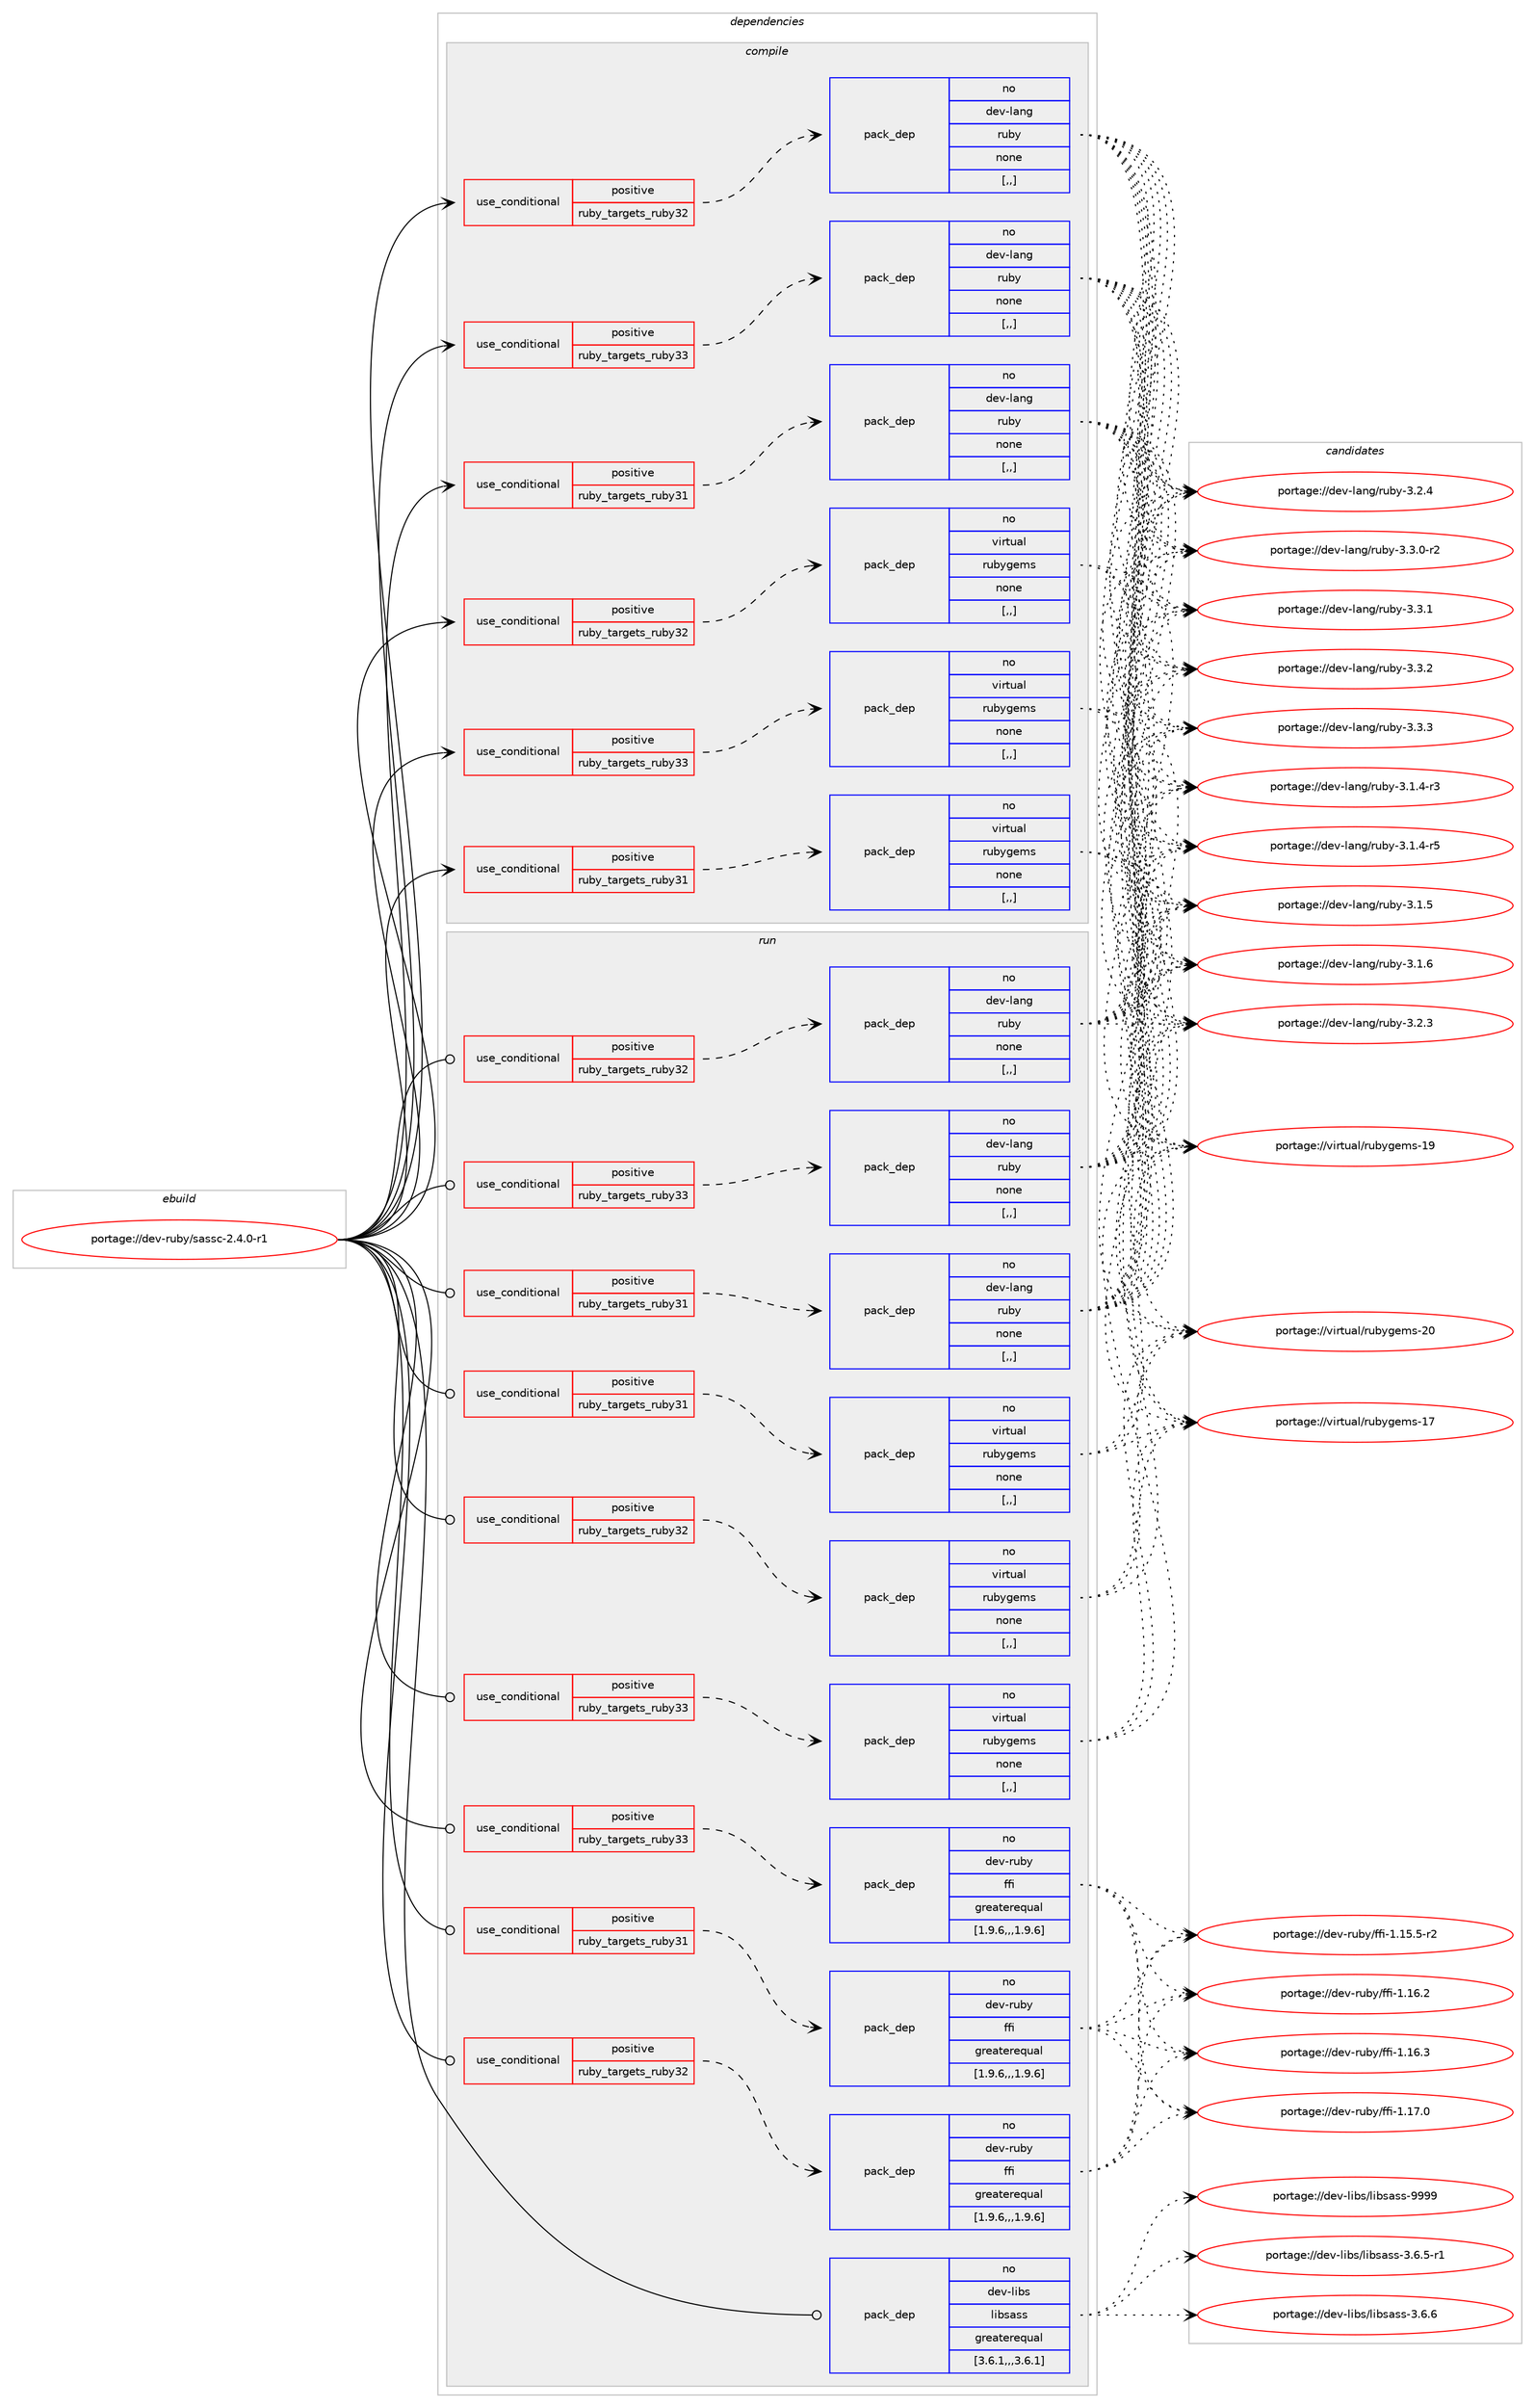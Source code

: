 digraph prolog {

# *************
# Graph options
# *************

newrank=true;
concentrate=true;
compound=true;
graph [rankdir=LR,fontname=Helvetica,fontsize=10,ranksep=1.5];#, ranksep=2.5, nodesep=0.2];
edge  [arrowhead=vee];
node  [fontname=Helvetica,fontsize=10];

# **********
# The ebuild
# **********

subgraph cluster_leftcol {
color=gray;
rank=same;
label=<<i>ebuild</i>>;
id [label="portage://dev-ruby/sassc-2.4.0-r1", color=red, width=4, href="../dev-ruby/sassc-2.4.0-r1.svg"];
}

# ****************
# The dependencies
# ****************

subgraph cluster_midcol {
color=gray;
label=<<i>dependencies</i>>;
subgraph cluster_compile {
fillcolor="#eeeeee";
style=filled;
label=<<i>compile</i>>;
subgraph cond54764 {
dependency198088 [label=<<TABLE BORDER="0" CELLBORDER="1" CELLSPACING="0" CELLPADDING="4"><TR><TD ROWSPAN="3" CELLPADDING="10">use_conditional</TD></TR><TR><TD>positive</TD></TR><TR><TD>ruby_targets_ruby31</TD></TR></TABLE>>, shape=none, color=red];
subgraph pack141957 {
dependency198089 [label=<<TABLE BORDER="0" CELLBORDER="1" CELLSPACING="0" CELLPADDING="4" WIDTH="220"><TR><TD ROWSPAN="6" CELLPADDING="30">pack_dep</TD></TR><TR><TD WIDTH="110">no</TD></TR><TR><TD>dev-lang</TD></TR><TR><TD>ruby</TD></TR><TR><TD>none</TD></TR><TR><TD>[,,]</TD></TR></TABLE>>, shape=none, color=blue];
}
dependency198088:e -> dependency198089:w [weight=20,style="dashed",arrowhead="vee"];
}
id:e -> dependency198088:w [weight=20,style="solid",arrowhead="vee"];
subgraph cond54765 {
dependency198090 [label=<<TABLE BORDER="0" CELLBORDER="1" CELLSPACING="0" CELLPADDING="4"><TR><TD ROWSPAN="3" CELLPADDING="10">use_conditional</TD></TR><TR><TD>positive</TD></TR><TR><TD>ruby_targets_ruby31</TD></TR></TABLE>>, shape=none, color=red];
subgraph pack141958 {
dependency198091 [label=<<TABLE BORDER="0" CELLBORDER="1" CELLSPACING="0" CELLPADDING="4" WIDTH="220"><TR><TD ROWSPAN="6" CELLPADDING="30">pack_dep</TD></TR><TR><TD WIDTH="110">no</TD></TR><TR><TD>virtual</TD></TR><TR><TD>rubygems</TD></TR><TR><TD>none</TD></TR><TR><TD>[,,]</TD></TR></TABLE>>, shape=none, color=blue];
}
dependency198090:e -> dependency198091:w [weight=20,style="dashed",arrowhead="vee"];
}
id:e -> dependency198090:w [weight=20,style="solid",arrowhead="vee"];
subgraph cond54766 {
dependency198092 [label=<<TABLE BORDER="0" CELLBORDER="1" CELLSPACING="0" CELLPADDING="4"><TR><TD ROWSPAN="3" CELLPADDING="10">use_conditional</TD></TR><TR><TD>positive</TD></TR><TR><TD>ruby_targets_ruby32</TD></TR></TABLE>>, shape=none, color=red];
subgraph pack141959 {
dependency198093 [label=<<TABLE BORDER="0" CELLBORDER="1" CELLSPACING="0" CELLPADDING="4" WIDTH="220"><TR><TD ROWSPAN="6" CELLPADDING="30">pack_dep</TD></TR><TR><TD WIDTH="110">no</TD></TR><TR><TD>dev-lang</TD></TR><TR><TD>ruby</TD></TR><TR><TD>none</TD></TR><TR><TD>[,,]</TD></TR></TABLE>>, shape=none, color=blue];
}
dependency198092:e -> dependency198093:w [weight=20,style="dashed",arrowhead="vee"];
}
id:e -> dependency198092:w [weight=20,style="solid",arrowhead="vee"];
subgraph cond54767 {
dependency198094 [label=<<TABLE BORDER="0" CELLBORDER="1" CELLSPACING="0" CELLPADDING="4"><TR><TD ROWSPAN="3" CELLPADDING="10">use_conditional</TD></TR><TR><TD>positive</TD></TR><TR><TD>ruby_targets_ruby32</TD></TR></TABLE>>, shape=none, color=red];
subgraph pack141960 {
dependency198095 [label=<<TABLE BORDER="0" CELLBORDER="1" CELLSPACING="0" CELLPADDING="4" WIDTH="220"><TR><TD ROWSPAN="6" CELLPADDING="30">pack_dep</TD></TR><TR><TD WIDTH="110">no</TD></TR><TR><TD>virtual</TD></TR><TR><TD>rubygems</TD></TR><TR><TD>none</TD></TR><TR><TD>[,,]</TD></TR></TABLE>>, shape=none, color=blue];
}
dependency198094:e -> dependency198095:w [weight=20,style="dashed",arrowhead="vee"];
}
id:e -> dependency198094:w [weight=20,style="solid",arrowhead="vee"];
subgraph cond54768 {
dependency198096 [label=<<TABLE BORDER="0" CELLBORDER="1" CELLSPACING="0" CELLPADDING="4"><TR><TD ROWSPAN="3" CELLPADDING="10">use_conditional</TD></TR><TR><TD>positive</TD></TR><TR><TD>ruby_targets_ruby33</TD></TR></TABLE>>, shape=none, color=red];
subgraph pack141961 {
dependency198097 [label=<<TABLE BORDER="0" CELLBORDER="1" CELLSPACING="0" CELLPADDING="4" WIDTH="220"><TR><TD ROWSPAN="6" CELLPADDING="30">pack_dep</TD></TR><TR><TD WIDTH="110">no</TD></TR><TR><TD>dev-lang</TD></TR><TR><TD>ruby</TD></TR><TR><TD>none</TD></TR><TR><TD>[,,]</TD></TR></TABLE>>, shape=none, color=blue];
}
dependency198096:e -> dependency198097:w [weight=20,style="dashed",arrowhead="vee"];
}
id:e -> dependency198096:w [weight=20,style="solid",arrowhead="vee"];
subgraph cond54769 {
dependency198098 [label=<<TABLE BORDER="0" CELLBORDER="1" CELLSPACING="0" CELLPADDING="4"><TR><TD ROWSPAN="3" CELLPADDING="10">use_conditional</TD></TR><TR><TD>positive</TD></TR><TR><TD>ruby_targets_ruby33</TD></TR></TABLE>>, shape=none, color=red];
subgraph pack141962 {
dependency198099 [label=<<TABLE BORDER="0" CELLBORDER="1" CELLSPACING="0" CELLPADDING="4" WIDTH="220"><TR><TD ROWSPAN="6" CELLPADDING="30">pack_dep</TD></TR><TR><TD WIDTH="110">no</TD></TR><TR><TD>virtual</TD></TR><TR><TD>rubygems</TD></TR><TR><TD>none</TD></TR><TR><TD>[,,]</TD></TR></TABLE>>, shape=none, color=blue];
}
dependency198098:e -> dependency198099:w [weight=20,style="dashed",arrowhead="vee"];
}
id:e -> dependency198098:w [weight=20,style="solid",arrowhead="vee"];
}
subgraph cluster_compileandrun {
fillcolor="#eeeeee";
style=filled;
label=<<i>compile and run</i>>;
}
subgraph cluster_run {
fillcolor="#eeeeee";
style=filled;
label=<<i>run</i>>;
subgraph cond54770 {
dependency198100 [label=<<TABLE BORDER="0" CELLBORDER="1" CELLSPACING="0" CELLPADDING="4"><TR><TD ROWSPAN="3" CELLPADDING="10">use_conditional</TD></TR><TR><TD>positive</TD></TR><TR><TD>ruby_targets_ruby31</TD></TR></TABLE>>, shape=none, color=red];
subgraph pack141963 {
dependency198101 [label=<<TABLE BORDER="0" CELLBORDER="1" CELLSPACING="0" CELLPADDING="4" WIDTH="220"><TR><TD ROWSPAN="6" CELLPADDING="30">pack_dep</TD></TR><TR><TD WIDTH="110">no</TD></TR><TR><TD>dev-lang</TD></TR><TR><TD>ruby</TD></TR><TR><TD>none</TD></TR><TR><TD>[,,]</TD></TR></TABLE>>, shape=none, color=blue];
}
dependency198100:e -> dependency198101:w [weight=20,style="dashed",arrowhead="vee"];
}
id:e -> dependency198100:w [weight=20,style="solid",arrowhead="odot"];
subgraph cond54771 {
dependency198102 [label=<<TABLE BORDER="0" CELLBORDER="1" CELLSPACING="0" CELLPADDING="4"><TR><TD ROWSPAN="3" CELLPADDING="10">use_conditional</TD></TR><TR><TD>positive</TD></TR><TR><TD>ruby_targets_ruby31</TD></TR></TABLE>>, shape=none, color=red];
subgraph pack141964 {
dependency198103 [label=<<TABLE BORDER="0" CELLBORDER="1" CELLSPACING="0" CELLPADDING="4" WIDTH="220"><TR><TD ROWSPAN="6" CELLPADDING="30">pack_dep</TD></TR><TR><TD WIDTH="110">no</TD></TR><TR><TD>dev-ruby</TD></TR><TR><TD>ffi</TD></TR><TR><TD>greaterequal</TD></TR><TR><TD>[1.9.6,,,1.9.6]</TD></TR></TABLE>>, shape=none, color=blue];
}
dependency198102:e -> dependency198103:w [weight=20,style="dashed",arrowhead="vee"];
}
id:e -> dependency198102:w [weight=20,style="solid",arrowhead="odot"];
subgraph cond54772 {
dependency198104 [label=<<TABLE BORDER="0" CELLBORDER="1" CELLSPACING="0" CELLPADDING="4"><TR><TD ROWSPAN="3" CELLPADDING="10">use_conditional</TD></TR><TR><TD>positive</TD></TR><TR><TD>ruby_targets_ruby31</TD></TR></TABLE>>, shape=none, color=red];
subgraph pack141965 {
dependency198105 [label=<<TABLE BORDER="0" CELLBORDER="1" CELLSPACING="0" CELLPADDING="4" WIDTH="220"><TR><TD ROWSPAN="6" CELLPADDING="30">pack_dep</TD></TR><TR><TD WIDTH="110">no</TD></TR><TR><TD>virtual</TD></TR><TR><TD>rubygems</TD></TR><TR><TD>none</TD></TR><TR><TD>[,,]</TD></TR></TABLE>>, shape=none, color=blue];
}
dependency198104:e -> dependency198105:w [weight=20,style="dashed",arrowhead="vee"];
}
id:e -> dependency198104:w [weight=20,style="solid",arrowhead="odot"];
subgraph cond54773 {
dependency198106 [label=<<TABLE BORDER="0" CELLBORDER="1" CELLSPACING="0" CELLPADDING="4"><TR><TD ROWSPAN="3" CELLPADDING="10">use_conditional</TD></TR><TR><TD>positive</TD></TR><TR><TD>ruby_targets_ruby32</TD></TR></TABLE>>, shape=none, color=red];
subgraph pack141966 {
dependency198107 [label=<<TABLE BORDER="0" CELLBORDER="1" CELLSPACING="0" CELLPADDING="4" WIDTH="220"><TR><TD ROWSPAN="6" CELLPADDING="30">pack_dep</TD></TR><TR><TD WIDTH="110">no</TD></TR><TR><TD>dev-lang</TD></TR><TR><TD>ruby</TD></TR><TR><TD>none</TD></TR><TR><TD>[,,]</TD></TR></TABLE>>, shape=none, color=blue];
}
dependency198106:e -> dependency198107:w [weight=20,style="dashed",arrowhead="vee"];
}
id:e -> dependency198106:w [weight=20,style="solid",arrowhead="odot"];
subgraph cond54774 {
dependency198108 [label=<<TABLE BORDER="0" CELLBORDER="1" CELLSPACING="0" CELLPADDING="4"><TR><TD ROWSPAN="3" CELLPADDING="10">use_conditional</TD></TR><TR><TD>positive</TD></TR><TR><TD>ruby_targets_ruby32</TD></TR></TABLE>>, shape=none, color=red];
subgraph pack141967 {
dependency198109 [label=<<TABLE BORDER="0" CELLBORDER="1" CELLSPACING="0" CELLPADDING="4" WIDTH="220"><TR><TD ROWSPAN="6" CELLPADDING="30">pack_dep</TD></TR><TR><TD WIDTH="110">no</TD></TR><TR><TD>dev-ruby</TD></TR><TR><TD>ffi</TD></TR><TR><TD>greaterequal</TD></TR><TR><TD>[1.9.6,,,1.9.6]</TD></TR></TABLE>>, shape=none, color=blue];
}
dependency198108:e -> dependency198109:w [weight=20,style="dashed",arrowhead="vee"];
}
id:e -> dependency198108:w [weight=20,style="solid",arrowhead="odot"];
subgraph cond54775 {
dependency198110 [label=<<TABLE BORDER="0" CELLBORDER="1" CELLSPACING="0" CELLPADDING="4"><TR><TD ROWSPAN="3" CELLPADDING="10">use_conditional</TD></TR><TR><TD>positive</TD></TR><TR><TD>ruby_targets_ruby32</TD></TR></TABLE>>, shape=none, color=red];
subgraph pack141968 {
dependency198111 [label=<<TABLE BORDER="0" CELLBORDER="1" CELLSPACING="0" CELLPADDING="4" WIDTH="220"><TR><TD ROWSPAN="6" CELLPADDING="30">pack_dep</TD></TR><TR><TD WIDTH="110">no</TD></TR><TR><TD>virtual</TD></TR><TR><TD>rubygems</TD></TR><TR><TD>none</TD></TR><TR><TD>[,,]</TD></TR></TABLE>>, shape=none, color=blue];
}
dependency198110:e -> dependency198111:w [weight=20,style="dashed",arrowhead="vee"];
}
id:e -> dependency198110:w [weight=20,style="solid",arrowhead="odot"];
subgraph cond54776 {
dependency198112 [label=<<TABLE BORDER="0" CELLBORDER="1" CELLSPACING="0" CELLPADDING="4"><TR><TD ROWSPAN="3" CELLPADDING="10">use_conditional</TD></TR><TR><TD>positive</TD></TR><TR><TD>ruby_targets_ruby33</TD></TR></TABLE>>, shape=none, color=red];
subgraph pack141969 {
dependency198113 [label=<<TABLE BORDER="0" CELLBORDER="1" CELLSPACING="0" CELLPADDING="4" WIDTH="220"><TR><TD ROWSPAN="6" CELLPADDING="30">pack_dep</TD></TR><TR><TD WIDTH="110">no</TD></TR><TR><TD>dev-lang</TD></TR><TR><TD>ruby</TD></TR><TR><TD>none</TD></TR><TR><TD>[,,]</TD></TR></TABLE>>, shape=none, color=blue];
}
dependency198112:e -> dependency198113:w [weight=20,style="dashed",arrowhead="vee"];
}
id:e -> dependency198112:w [weight=20,style="solid",arrowhead="odot"];
subgraph cond54777 {
dependency198114 [label=<<TABLE BORDER="0" CELLBORDER="1" CELLSPACING="0" CELLPADDING="4"><TR><TD ROWSPAN="3" CELLPADDING="10">use_conditional</TD></TR><TR><TD>positive</TD></TR><TR><TD>ruby_targets_ruby33</TD></TR></TABLE>>, shape=none, color=red];
subgraph pack141970 {
dependency198115 [label=<<TABLE BORDER="0" CELLBORDER="1" CELLSPACING="0" CELLPADDING="4" WIDTH="220"><TR><TD ROWSPAN="6" CELLPADDING="30">pack_dep</TD></TR><TR><TD WIDTH="110">no</TD></TR><TR><TD>dev-ruby</TD></TR><TR><TD>ffi</TD></TR><TR><TD>greaterequal</TD></TR><TR><TD>[1.9.6,,,1.9.6]</TD></TR></TABLE>>, shape=none, color=blue];
}
dependency198114:e -> dependency198115:w [weight=20,style="dashed",arrowhead="vee"];
}
id:e -> dependency198114:w [weight=20,style="solid",arrowhead="odot"];
subgraph cond54778 {
dependency198116 [label=<<TABLE BORDER="0" CELLBORDER="1" CELLSPACING="0" CELLPADDING="4"><TR><TD ROWSPAN="3" CELLPADDING="10">use_conditional</TD></TR><TR><TD>positive</TD></TR><TR><TD>ruby_targets_ruby33</TD></TR></TABLE>>, shape=none, color=red];
subgraph pack141971 {
dependency198117 [label=<<TABLE BORDER="0" CELLBORDER="1" CELLSPACING="0" CELLPADDING="4" WIDTH="220"><TR><TD ROWSPAN="6" CELLPADDING="30">pack_dep</TD></TR><TR><TD WIDTH="110">no</TD></TR><TR><TD>virtual</TD></TR><TR><TD>rubygems</TD></TR><TR><TD>none</TD></TR><TR><TD>[,,]</TD></TR></TABLE>>, shape=none, color=blue];
}
dependency198116:e -> dependency198117:w [weight=20,style="dashed",arrowhead="vee"];
}
id:e -> dependency198116:w [weight=20,style="solid",arrowhead="odot"];
subgraph pack141972 {
dependency198118 [label=<<TABLE BORDER="0" CELLBORDER="1" CELLSPACING="0" CELLPADDING="4" WIDTH="220"><TR><TD ROWSPAN="6" CELLPADDING="30">pack_dep</TD></TR><TR><TD WIDTH="110">no</TD></TR><TR><TD>dev-libs</TD></TR><TR><TD>libsass</TD></TR><TR><TD>greaterequal</TD></TR><TR><TD>[3.6.1,,,3.6.1]</TD></TR></TABLE>>, shape=none, color=blue];
}
id:e -> dependency198118:w [weight=20,style="solid",arrowhead="odot"];
}
}

# **************
# The candidates
# **************

subgraph cluster_choices {
rank=same;
color=gray;
label=<<i>candidates</i>>;

subgraph choice141957 {
color=black;
nodesep=1;
choice100101118451089711010347114117981214551464946524511451 [label="portage://dev-lang/ruby-3.1.4-r3", color=red, width=4,href="../dev-lang/ruby-3.1.4-r3.svg"];
choice100101118451089711010347114117981214551464946524511453 [label="portage://dev-lang/ruby-3.1.4-r5", color=red, width=4,href="../dev-lang/ruby-3.1.4-r5.svg"];
choice10010111845108971101034711411798121455146494653 [label="portage://dev-lang/ruby-3.1.5", color=red, width=4,href="../dev-lang/ruby-3.1.5.svg"];
choice10010111845108971101034711411798121455146494654 [label="portage://dev-lang/ruby-3.1.6", color=red, width=4,href="../dev-lang/ruby-3.1.6.svg"];
choice10010111845108971101034711411798121455146504651 [label="portage://dev-lang/ruby-3.2.3", color=red, width=4,href="../dev-lang/ruby-3.2.3.svg"];
choice10010111845108971101034711411798121455146504652 [label="portage://dev-lang/ruby-3.2.4", color=red, width=4,href="../dev-lang/ruby-3.2.4.svg"];
choice100101118451089711010347114117981214551465146484511450 [label="portage://dev-lang/ruby-3.3.0-r2", color=red, width=4,href="../dev-lang/ruby-3.3.0-r2.svg"];
choice10010111845108971101034711411798121455146514649 [label="portage://dev-lang/ruby-3.3.1", color=red, width=4,href="../dev-lang/ruby-3.3.1.svg"];
choice10010111845108971101034711411798121455146514650 [label="portage://dev-lang/ruby-3.3.2", color=red, width=4,href="../dev-lang/ruby-3.3.2.svg"];
choice10010111845108971101034711411798121455146514651 [label="portage://dev-lang/ruby-3.3.3", color=red, width=4,href="../dev-lang/ruby-3.3.3.svg"];
dependency198089:e -> choice100101118451089711010347114117981214551464946524511451:w [style=dotted,weight="100"];
dependency198089:e -> choice100101118451089711010347114117981214551464946524511453:w [style=dotted,weight="100"];
dependency198089:e -> choice10010111845108971101034711411798121455146494653:w [style=dotted,weight="100"];
dependency198089:e -> choice10010111845108971101034711411798121455146494654:w [style=dotted,weight="100"];
dependency198089:e -> choice10010111845108971101034711411798121455146504651:w [style=dotted,weight="100"];
dependency198089:e -> choice10010111845108971101034711411798121455146504652:w [style=dotted,weight="100"];
dependency198089:e -> choice100101118451089711010347114117981214551465146484511450:w [style=dotted,weight="100"];
dependency198089:e -> choice10010111845108971101034711411798121455146514649:w [style=dotted,weight="100"];
dependency198089:e -> choice10010111845108971101034711411798121455146514650:w [style=dotted,weight="100"];
dependency198089:e -> choice10010111845108971101034711411798121455146514651:w [style=dotted,weight="100"];
}
subgraph choice141958 {
color=black;
nodesep=1;
choice118105114116117971084711411798121103101109115454955 [label="portage://virtual/rubygems-17", color=red, width=4,href="../virtual/rubygems-17.svg"];
choice118105114116117971084711411798121103101109115454957 [label="portage://virtual/rubygems-19", color=red, width=4,href="../virtual/rubygems-19.svg"];
choice118105114116117971084711411798121103101109115455048 [label="portage://virtual/rubygems-20", color=red, width=4,href="../virtual/rubygems-20.svg"];
dependency198091:e -> choice118105114116117971084711411798121103101109115454955:w [style=dotted,weight="100"];
dependency198091:e -> choice118105114116117971084711411798121103101109115454957:w [style=dotted,weight="100"];
dependency198091:e -> choice118105114116117971084711411798121103101109115455048:w [style=dotted,weight="100"];
}
subgraph choice141959 {
color=black;
nodesep=1;
choice100101118451089711010347114117981214551464946524511451 [label="portage://dev-lang/ruby-3.1.4-r3", color=red, width=4,href="../dev-lang/ruby-3.1.4-r3.svg"];
choice100101118451089711010347114117981214551464946524511453 [label="portage://dev-lang/ruby-3.1.4-r5", color=red, width=4,href="../dev-lang/ruby-3.1.4-r5.svg"];
choice10010111845108971101034711411798121455146494653 [label="portage://dev-lang/ruby-3.1.5", color=red, width=4,href="../dev-lang/ruby-3.1.5.svg"];
choice10010111845108971101034711411798121455146494654 [label="portage://dev-lang/ruby-3.1.6", color=red, width=4,href="../dev-lang/ruby-3.1.6.svg"];
choice10010111845108971101034711411798121455146504651 [label="portage://dev-lang/ruby-3.2.3", color=red, width=4,href="../dev-lang/ruby-3.2.3.svg"];
choice10010111845108971101034711411798121455146504652 [label="portage://dev-lang/ruby-3.2.4", color=red, width=4,href="../dev-lang/ruby-3.2.4.svg"];
choice100101118451089711010347114117981214551465146484511450 [label="portage://dev-lang/ruby-3.3.0-r2", color=red, width=4,href="../dev-lang/ruby-3.3.0-r2.svg"];
choice10010111845108971101034711411798121455146514649 [label="portage://dev-lang/ruby-3.3.1", color=red, width=4,href="../dev-lang/ruby-3.3.1.svg"];
choice10010111845108971101034711411798121455146514650 [label="portage://dev-lang/ruby-3.3.2", color=red, width=4,href="../dev-lang/ruby-3.3.2.svg"];
choice10010111845108971101034711411798121455146514651 [label="portage://dev-lang/ruby-3.3.3", color=red, width=4,href="../dev-lang/ruby-3.3.3.svg"];
dependency198093:e -> choice100101118451089711010347114117981214551464946524511451:w [style=dotted,weight="100"];
dependency198093:e -> choice100101118451089711010347114117981214551464946524511453:w [style=dotted,weight="100"];
dependency198093:e -> choice10010111845108971101034711411798121455146494653:w [style=dotted,weight="100"];
dependency198093:e -> choice10010111845108971101034711411798121455146494654:w [style=dotted,weight="100"];
dependency198093:e -> choice10010111845108971101034711411798121455146504651:w [style=dotted,weight="100"];
dependency198093:e -> choice10010111845108971101034711411798121455146504652:w [style=dotted,weight="100"];
dependency198093:e -> choice100101118451089711010347114117981214551465146484511450:w [style=dotted,weight="100"];
dependency198093:e -> choice10010111845108971101034711411798121455146514649:w [style=dotted,weight="100"];
dependency198093:e -> choice10010111845108971101034711411798121455146514650:w [style=dotted,weight="100"];
dependency198093:e -> choice10010111845108971101034711411798121455146514651:w [style=dotted,weight="100"];
}
subgraph choice141960 {
color=black;
nodesep=1;
choice118105114116117971084711411798121103101109115454955 [label="portage://virtual/rubygems-17", color=red, width=4,href="../virtual/rubygems-17.svg"];
choice118105114116117971084711411798121103101109115454957 [label="portage://virtual/rubygems-19", color=red, width=4,href="../virtual/rubygems-19.svg"];
choice118105114116117971084711411798121103101109115455048 [label="portage://virtual/rubygems-20", color=red, width=4,href="../virtual/rubygems-20.svg"];
dependency198095:e -> choice118105114116117971084711411798121103101109115454955:w [style=dotted,weight="100"];
dependency198095:e -> choice118105114116117971084711411798121103101109115454957:w [style=dotted,weight="100"];
dependency198095:e -> choice118105114116117971084711411798121103101109115455048:w [style=dotted,weight="100"];
}
subgraph choice141961 {
color=black;
nodesep=1;
choice100101118451089711010347114117981214551464946524511451 [label="portage://dev-lang/ruby-3.1.4-r3", color=red, width=4,href="../dev-lang/ruby-3.1.4-r3.svg"];
choice100101118451089711010347114117981214551464946524511453 [label="portage://dev-lang/ruby-3.1.4-r5", color=red, width=4,href="../dev-lang/ruby-3.1.4-r5.svg"];
choice10010111845108971101034711411798121455146494653 [label="portage://dev-lang/ruby-3.1.5", color=red, width=4,href="../dev-lang/ruby-3.1.5.svg"];
choice10010111845108971101034711411798121455146494654 [label="portage://dev-lang/ruby-3.1.6", color=red, width=4,href="../dev-lang/ruby-3.1.6.svg"];
choice10010111845108971101034711411798121455146504651 [label="portage://dev-lang/ruby-3.2.3", color=red, width=4,href="../dev-lang/ruby-3.2.3.svg"];
choice10010111845108971101034711411798121455146504652 [label="portage://dev-lang/ruby-3.2.4", color=red, width=4,href="../dev-lang/ruby-3.2.4.svg"];
choice100101118451089711010347114117981214551465146484511450 [label="portage://dev-lang/ruby-3.3.0-r2", color=red, width=4,href="../dev-lang/ruby-3.3.0-r2.svg"];
choice10010111845108971101034711411798121455146514649 [label="portage://dev-lang/ruby-3.3.1", color=red, width=4,href="../dev-lang/ruby-3.3.1.svg"];
choice10010111845108971101034711411798121455146514650 [label="portage://dev-lang/ruby-3.3.2", color=red, width=4,href="../dev-lang/ruby-3.3.2.svg"];
choice10010111845108971101034711411798121455146514651 [label="portage://dev-lang/ruby-3.3.3", color=red, width=4,href="../dev-lang/ruby-3.3.3.svg"];
dependency198097:e -> choice100101118451089711010347114117981214551464946524511451:w [style=dotted,weight="100"];
dependency198097:e -> choice100101118451089711010347114117981214551464946524511453:w [style=dotted,weight="100"];
dependency198097:e -> choice10010111845108971101034711411798121455146494653:w [style=dotted,weight="100"];
dependency198097:e -> choice10010111845108971101034711411798121455146494654:w [style=dotted,weight="100"];
dependency198097:e -> choice10010111845108971101034711411798121455146504651:w [style=dotted,weight="100"];
dependency198097:e -> choice10010111845108971101034711411798121455146504652:w [style=dotted,weight="100"];
dependency198097:e -> choice100101118451089711010347114117981214551465146484511450:w [style=dotted,weight="100"];
dependency198097:e -> choice10010111845108971101034711411798121455146514649:w [style=dotted,weight="100"];
dependency198097:e -> choice10010111845108971101034711411798121455146514650:w [style=dotted,weight="100"];
dependency198097:e -> choice10010111845108971101034711411798121455146514651:w [style=dotted,weight="100"];
}
subgraph choice141962 {
color=black;
nodesep=1;
choice118105114116117971084711411798121103101109115454955 [label="portage://virtual/rubygems-17", color=red, width=4,href="../virtual/rubygems-17.svg"];
choice118105114116117971084711411798121103101109115454957 [label="portage://virtual/rubygems-19", color=red, width=4,href="../virtual/rubygems-19.svg"];
choice118105114116117971084711411798121103101109115455048 [label="portage://virtual/rubygems-20", color=red, width=4,href="../virtual/rubygems-20.svg"];
dependency198099:e -> choice118105114116117971084711411798121103101109115454955:w [style=dotted,weight="100"];
dependency198099:e -> choice118105114116117971084711411798121103101109115454957:w [style=dotted,weight="100"];
dependency198099:e -> choice118105114116117971084711411798121103101109115455048:w [style=dotted,weight="100"];
}
subgraph choice141963 {
color=black;
nodesep=1;
choice100101118451089711010347114117981214551464946524511451 [label="portage://dev-lang/ruby-3.1.4-r3", color=red, width=4,href="../dev-lang/ruby-3.1.4-r3.svg"];
choice100101118451089711010347114117981214551464946524511453 [label="portage://dev-lang/ruby-3.1.4-r5", color=red, width=4,href="../dev-lang/ruby-3.1.4-r5.svg"];
choice10010111845108971101034711411798121455146494653 [label="portage://dev-lang/ruby-3.1.5", color=red, width=4,href="../dev-lang/ruby-3.1.5.svg"];
choice10010111845108971101034711411798121455146494654 [label="portage://dev-lang/ruby-3.1.6", color=red, width=4,href="../dev-lang/ruby-3.1.6.svg"];
choice10010111845108971101034711411798121455146504651 [label="portage://dev-lang/ruby-3.2.3", color=red, width=4,href="../dev-lang/ruby-3.2.3.svg"];
choice10010111845108971101034711411798121455146504652 [label="portage://dev-lang/ruby-3.2.4", color=red, width=4,href="../dev-lang/ruby-3.2.4.svg"];
choice100101118451089711010347114117981214551465146484511450 [label="portage://dev-lang/ruby-3.3.0-r2", color=red, width=4,href="../dev-lang/ruby-3.3.0-r2.svg"];
choice10010111845108971101034711411798121455146514649 [label="portage://dev-lang/ruby-3.3.1", color=red, width=4,href="../dev-lang/ruby-3.3.1.svg"];
choice10010111845108971101034711411798121455146514650 [label="portage://dev-lang/ruby-3.3.2", color=red, width=4,href="../dev-lang/ruby-3.3.2.svg"];
choice10010111845108971101034711411798121455146514651 [label="portage://dev-lang/ruby-3.3.3", color=red, width=4,href="../dev-lang/ruby-3.3.3.svg"];
dependency198101:e -> choice100101118451089711010347114117981214551464946524511451:w [style=dotted,weight="100"];
dependency198101:e -> choice100101118451089711010347114117981214551464946524511453:w [style=dotted,weight="100"];
dependency198101:e -> choice10010111845108971101034711411798121455146494653:w [style=dotted,weight="100"];
dependency198101:e -> choice10010111845108971101034711411798121455146494654:w [style=dotted,weight="100"];
dependency198101:e -> choice10010111845108971101034711411798121455146504651:w [style=dotted,weight="100"];
dependency198101:e -> choice10010111845108971101034711411798121455146504652:w [style=dotted,weight="100"];
dependency198101:e -> choice100101118451089711010347114117981214551465146484511450:w [style=dotted,weight="100"];
dependency198101:e -> choice10010111845108971101034711411798121455146514649:w [style=dotted,weight="100"];
dependency198101:e -> choice10010111845108971101034711411798121455146514650:w [style=dotted,weight="100"];
dependency198101:e -> choice10010111845108971101034711411798121455146514651:w [style=dotted,weight="100"];
}
subgraph choice141964 {
color=black;
nodesep=1;
choice100101118451141179812147102102105454946495346534511450 [label="portage://dev-ruby/ffi-1.15.5-r2", color=red, width=4,href="../dev-ruby/ffi-1.15.5-r2.svg"];
choice10010111845114117981214710210210545494649544650 [label="portage://dev-ruby/ffi-1.16.2", color=red, width=4,href="../dev-ruby/ffi-1.16.2.svg"];
choice10010111845114117981214710210210545494649544651 [label="portage://dev-ruby/ffi-1.16.3", color=red, width=4,href="../dev-ruby/ffi-1.16.3.svg"];
choice10010111845114117981214710210210545494649554648 [label="portage://dev-ruby/ffi-1.17.0", color=red, width=4,href="../dev-ruby/ffi-1.17.0.svg"];
dependency198103:e -> choice100101118451141179812147102102105454946495346534511450:w [style=dotted,weight="100"];
dependency198103:e -> choice10010111845114117981214710210210545494649544650:w [style=dotted,weight="100"];
dependency198103:e -> choice10010111845114117981214710210210545494649544651:w [style=dotted,weight="100"];
dependency198103:e -> choice10010111845114117981214710210210545494649554648:w [style=dotted,weight="100"];
}
subgraph choice141965 {
color=black;
nodesep=1;
choice118105114116117971084711411798121103101109115454955 [label="portage://virtual/rubygems-17", color=red, width=4,href="../virtual/rubygems-17.svg"];
choice118105114116117971084711411798121103101109115454957 [label="portage://virtual/rubygems-19", color=red, width=4,href="../virtual/rubygems-19.svg"];
choice118105114116117971084711411798121103101109115455048 [label="portage://virtual/rubygems-20", color=red, width=4,href="../virtual/rubygems-20.svg"];
dependency198105:e -> choice118105114116117971084711411798121103101109115454955:w [style=dotted,weight="100"];
dependency198105:e -> choice118105114116117971084711411798121103101109115454957:w [style=dotted,weight="100"];
dependency198105:e -> choice118105114116117971084711411798121103101109115455048:w [style=dotted,weight="100"];
}
subgraph choice141966 {
color=black;
nodesep=1;
choice100101118451089711010347114117981214551464946524511451 [label="portage://dev-lang/ruby-3.1.4-r3", color=red, width=4,href="../dev-lang/ruby-3.1.4-r3.svg"];
choice100101118451089711010347114117981214551464946524511453 [label="portage://dev-lang/ruby-3.1.4-r5", color=red, width=4,href="../dev-lang/ruby-3.1.4-r5.svg"];
choice10010111845108971101034711411798121455146494653 [label="portage://dev-lang/ruby-3.1.5", color=red, width=4,href="../dev-lang/ruby-3.1.5.svg"];
choice10010111845108971101034711411798121455146494654 [label="portage://dev-lang/ruby-3.1.6", color=red, width=4,href="../dev-lang/ruby-3.1.6.svg"];
choice10010111845108971101034711411798121455146504651 [label="portage://dev-lang/ruby-3.2.3", color=red, width=4,href="../dev-lang/ruby-3.2.3.svg"];
choice10010111845108971101034711411798121455146504652 [label="portage://dev-lang/ruby-3.2.4", color=red, width=4,href="../dev-lang/ruby-3.2.4.svg"];
choice100101118451089711010347114117981214551465146484511450 [label="portage://dev-lang/ruby-3.3.0-r2", color=red, width=4,href="../dev-lang/ruby-3.3.0-r2.svg"];
choice10010111845108971101034711411798121455146514649 [label="portage://dev-lang/ruby-3.3.1", color=red, width=4,href="../dev-lang/ruby-3.3.1.svg"];
choice10010111845108971101034711411798121455146514650 [label="portage://dev-lang/ruby-3.3.2", color=red, width=4,href="../dev-lang/ruby-3.3.2.svg"];
choice10010111845108971101034711411798121455146514651 [label="portage://dev-lang/ruby-3.3.3", color=red, width=4,href="../dev-lang/ruby-3.3.3.svg"];
dependency198107:e -> choice100101118451089711010347114117981214551464946524511451:w [style=dotted,weight="100"];
dependency198107:e -> choice100101118451089711010347114117981214551464946524511453:w [style=dotted,weight="100"];
dependency198107:e -> choice10010111845108971101034711411798121455146494653:w [style=dotted,weight="100"];
dependency198107:e -> choice10010111845108971101034711411798121455146494654:w [style=dotted,weight="100"];
dependency198107:e -> choice10010111845108971101034711411798121455146504651:w [style=dotted,weight="100"];
dependency198107:e -> choice10010111845108971101034711411798121455146504652:w [style=dotted,weight="100"];
dependency198107:e -> choice100101118451089711010347114117981214551465146484511450:w [style=dotted,weight="100"];
dependency198107:e -> choice10010111845108971101034711411798121455146514649:w [style=dotted,weight="100"];
dependency198107:e -> choice10010111845108971101034711411798121455146514650:w [style=dotted,weight="100"];
dependency198107:e -> choice10010111845108971101034711411798121455146514651:w [style=dotted,weight="100"];
}
subgraph choice141967 {
color=black;
nodesep=1;
choice100101118451141179812147102102105454946495346534511450 [label="portage://dev-ruby/ffi-1.15.5-r2", color=red, width=4,href="../dev-ruby/ffi-1.15.5-r2.svg"];
choice10010111845114117981214710210210545494649544650 [label="portage://dev-ruby/ffi-1.16.2", color=red, width=4,href="../dev-ruby/ffi-1.16.2.svg"];
choice10010111845114117981214710210210545494649544651 [label="portage://dev-ruby/ffi-1.16.3", color=red, width=4,href="../dev-ruby/ffi-1.16.3.svg"];
choice10010111845114117981214710210210545494649554648 [label="portage://dev-ruby/ffi-1.17.0", color=red, width=4,href="../dev-ruby/ffi-1.17.0.svg"];
dependency198109:e -> choice100101118451141179812147102102105454946495346534511450:w [style=dotted,weight="100"];
dependency198109:e -> choice10010111845114117981214710210210545494649544650:w [style=dotted,weight="100"];
dependency198109:e -> choice10010111845114117981214710210210545494649544651:w [style=dotted,weight="100"];
dependency198109:e -> choice10010111845114117981214710210210545494649554648:w [style=dotted,weight="100"];
}
subgraph choice141968 {
color=black;
nodesep=1;
choice118105114116117971084711411798121103101109115454955 [label="portage://virtual/rubygems-17", color=red, width=4,href="../virtual/rubygems-17.svg"];
choice118105114116117971084711411798121103101109115454957 [label="portage://virtual/rubygems-19", color=red, width=4,href="../virtual/rubygems-19.svg"];
choice118105114116117971084711411798121103101109115455048 [label="portage://virtual/rubygems-20", color=red, width=4,href="../virtual/rubygems-20.svg"];
dependency198111:e -> choice118105114116117971084711411798121103101109115454955:w [style=dotted,weight="100"];
dependency198111:e -> choice118105114116117971084711411798121103101109115454957:w [style=dotted,weight="100"];
dependency198111:e -> choice118105114116117971084711411798121103101109115455048:w [style=dotted,weight="100"];
}
subgraph choice141969 {
color=black;
nodesep=1;
choice100101118451089711010347114117981214551464946524511451 [label="portage://dev-lang/ruby-3.1.4-r3", color=red, width=4,href="../dev-lang/ruby-3.1.4-r3.svg"];
choice100101118451089711010347114117981214551464946524511453 [label="portage://dev-lang/ruby-3.1.4-r5", color=red, width=4,href="../dev-lang/ruby-3.1.4-r5.svg"];
choice10010111845108971101034711411798121455146494653 [label="portage://dev-lang/ruby-3.1.5", color=red, width=4,href="../dev-lang/ruby-3.1.5.svg"];
choice10010111845108971101034711411798121455146494654 [label="portage://dev-lang/ruby-3.1.6", color=red, width=4,href="../dev-lang/ruby-3.1.6.svg"];
choice10010111845108971101034711411798121455146504651 [label="portage://dev-lang/ruby-3.2.3", color=red, width=4,href="../dev-lang/ruby-3.2.3.svg"];
choice10010111845108971101034711411798121455146504652 [label="portage://dev-lang/ruby-3.2.4", color=red, width=4,href="../dev-lang/ruby-3.2.4.svg"];
choice100101118451089711010347114117981214551465146484511450 [label="portage://dev-lang/ruby-3.3.0-r2", color=red, width=4,href="../dev-lang/ruby-3.3.0-r2.svg"];
choice10010111845108971101034711411798121455146514649 [label="portage://dev-lang/ruby-3.3.1", color=red, width=4,href="../dev-lang/ruby-3.3.1.svg"];
choice10010111845108971101034711411798121455146514650 [label="portage://dev-lang/ruby-3.3.2", color=red, width=4,href="../dev-lang/ruby-3.3.2.svg"];
choice10010111845108971101034711411798121455146514651 [label="portage://dev-lang/ruby-3.3.3", color=red, width=4,href="../dev-lang/ruby-3.3.3.svg"];
dependency198113:e -> choice100101118451089711010347114117981214551464946524511451:w [style=dotted,weight="100"];
dependency198113:e -> choice100101118451089711010347114117981214551464946524511453:w [style=dotted,weight="100"];
dependency198113:e -> choice10010111845108971101034711411798121455146494653:w [style=dotted,weight="100"];
dependency198113:e -> choice10010111845108971101034711411798121455146494654:w [style=dotted,weight="100"];
dependency198113:e -> choice10010111845108971101034711411798121455146504651:w [style=dotted,weight="100"];
dependency198113:e -> choice10010111845108971101034711411798121455146504652:w [style=dotted,weight="100"];
dependency198113:e -> choice100101118451089711010347114117981214551465146484511450:w [style=dotted,weight="100"];
dependency198113:e -> choice10010111845108971101034711411798121455146514649:w [style=dotted,weight="100"];
dependency198113:e -> choice10010111845108971101034711411798121455146514650:w [style=dotted,weight="100"];
dependency198113:e -> choice10010111845108971101034711411798121455146514651:w [style=dotted,weight="100"];
}
subgraph choice141970 {
color=black;
nodesep=1;
choice100101118451141179812147102102105454946495346534511450 [label="portage://dev-ruby/ffi-1.15.5-r2", color=red, width=4,href="../dev-ruby/ffi-1.15.5-r2.svg"];
choice10010111845114117981214710210210545494649544650 [label="portage://dev-ruby/ffi-1.16.2", color=red, width=4,href="../dev-ruby/ffi-1.16.2.svg"];
choice10010111845114117981214710210210545494649544651 [label="portage://dev-ruby/ffi-1.16.3", color=red, width=4,href="../dev-ruby/ffi-1.16.3.svg"];
choice10010111845114117981214710210210545494649554648 [label="portage://dev-ruby/ffi-1.17.0", color=red, width=4,href="../dev-ruby/ffi-1.17.0.svg"];
dependency198115:e -> choice100101118451141179812147102102105454946495346534511450:w [style=dotted,weight="100"];
dependency198115:e -> choice10010111845114117981214710210210545494649544650:w [style=dotted,weight="100"];
dependency198115:e -> choice10010111845114117981214710210210545494649544651:w [style=dotted,weight="100"];
dependency198115:e -> choice10010111845114117981214710210210545494649554648:w [style=dotted,weight="100"];
}
subgraph choice141971 {
color=black;
nodesep=1;
choice118105114116117971084711411798121103101109115454955 [label="portage://virtual/rubygems-17", color=red, width=4,href="../virtual/rubygems-17.svg"];
choice118105114116117971084711411798121103101109115454957 [label="portage://virtual/rubygems-19", color=red, width=4,href="../virtual/rubygems-19.svg"];
choice118105114116117971084711411798121103101109115455048 [label="portage://virtual/rubygems-20", color=red, width=4,href="../virtual/rubygems-20.svg"];
dependency198117:e -> choice118105114116117971084711411798121103101109115454955:w [style=dotted,weight="100"];
dependency198117:e -> choice118105114116117971084711411798121103101109115454957:w [style=dotted,weight="100"];
dependency198117:e -> choice118105114116117971084711411798121103101109115455048:w [style=dotted,weight="100"];
}
subgraph choice141972 {
color=black;
nodesep=1;
choice10010111845108105981154710810598115971151154551465446534511449 [label="portage://dev-libs/libsass-3.6.5-r1", color=red, width=4,href="../dev-libs/libsass-3.6.5-r1.svg"];
choice1001011184510810598115471081059811597115115455146544654 [label="portage://dev-libs/libsass-3.6.6", color=red, width=4,href="../dev-libs/libsass-3.6.6.svg"];
choice10010111845108105981154710810598115971151154557575757 [label="portage://dev-libs/libsass-9999", color=red, width=4,href="../dev-libs/libsass-9999.svg"];
dependency198118:e -> choice10010111845108105981154710810598115971151154551465446534511449:w [style=dotted,weight="100"];
dependency198118:e -> choice1001011184510810598115471081059811597115115455146544654:w [style=dotted,weight="100"];
dependency198118:e -> choice10010111845108105981154710810598115971151154557575757:w [style=dotted,weight="100"];
}
}

}
